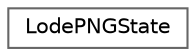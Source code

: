 digraph "类继承关系图"
{
 // LATEX_PDF_SIZE
  bgcolor="transparent";
  edge [fontname=Helvetica,fontsize=10,labelfontname=Helvetica,labelfontsize=10];
  node [fontname=Helvetica,fontsize=10,shape=box,height=0.2,width=0.4];
  rankdir="LR";
  Node0 [id="Node000000",label="LodePNGState",height=0.2,width=0.4,color="grey40", fillcolor="white", style="filled",URL="$struct_lode_p_n_g_state.html",tooltip=" "];
}
